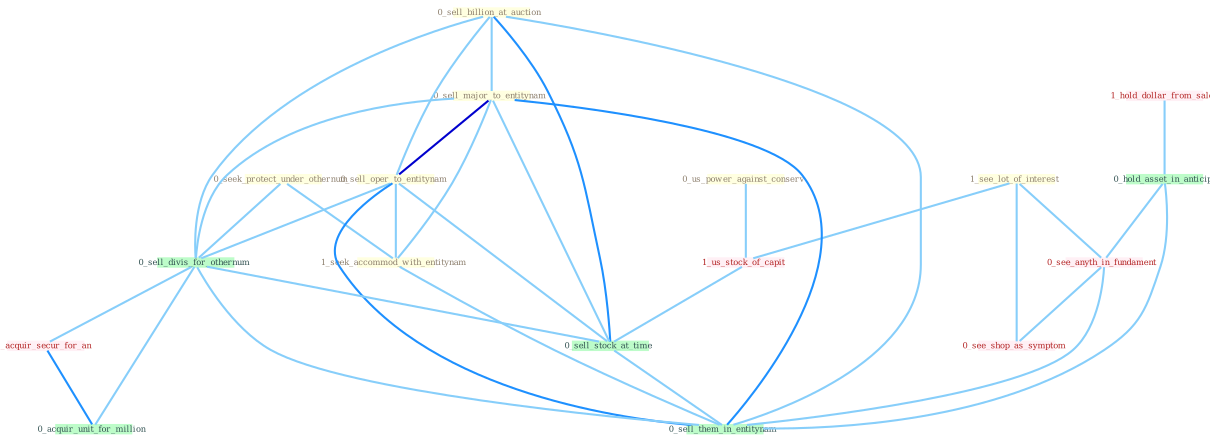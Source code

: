 Graph G{ 
    node
    [shape=polygon,style=filled,width=.5,height=.06,color="#BDFCC9",fixedsize=true,fontsize=4,
    fontcolor="#2f4f4f"];
    {node
    [color="#ffffe0", fontcolor="#8b7d6b"] "0_sell_billion_at_auction " "0_us_power_against_conserv " "1_see_lot_of_interest " "0_seek_protect_under_othernum " "0_sell_major_to_entitynam " "0_sell_oper_to_entitynam " "1_seek_accommod_with_entitynam "}
{node [color="#fff0f5", fontcolor="#b22222"] "1_acquir_secur_for_an " "1_us_stock_of_capit " "1_hold_dollar_from_sale " "0_see_anyth_in_fundament " "0_see_shop_as_symptom "}
edge [color="#B0E2FF"];

	"0_sell_billion_at_auction " -- "0_sell_major_to_entitynam " [w="1", color="#87cefa" ];
	"0_sell_billion_at_auction " -- "0_sell_oper_to_entitynam " [w="1", color="#87cefa" ];
	"0_sell_billion_at_auction " -- "0_sell_divis_for_othernum " [w="1", color="#87cefa" ];
	"0_sell_billion_at_auction " -- "0_sell_stock_at_time " [w="2", color="#1e90ff" , len=0.8];
	"0_sell_billion_at_auction " -- "0_sell_them_in_entitynam " [w="1", color="#87cefa" ];
	"0_us_power_against_conserv " -- "1_us_stock_of_capit " [w="1", color="#87cefa" ];
	"1_see_lot_of_interest " -- "1_us_stock_of_capit " [w="1", color="#87cefa" ];
	"1_see_lot_of_interest " -- "0_see_anyth_in_fundament " [w="1", color="#87cefa" ];
	"1_see_lot_of_interest " -- "0_see_shop_as_symptom " [w="1", color="#87cefa" ];
	"0_seek_protect_under_othernum " -- "1_seek_accommod_with_entitynam " [w="1", color="#87cefa" ];
	"0_seek_protect_under_othernum " -- "0_sell_divis_for_othernum " [w="1", color="#87cefa" ];
	"0_sell_major_to_entitynam " -- "0_sell_oper_to_entitynam " [w="3", color="#0000cd" , len=0.6];
	"0_sell_major_to_entitynam " -- "1_seek_accommod_with_entitynam " [w="1", color="#87cefa" ];
	"0_sell_major_to_entitynam " -- "0_sell_divis_for_othernum " [w="1", color="#87cefa" ];
	"0_sell_major_to_entitynam " -- "0_sell_stock_at_time " [w="1", color="#87cefa" ];
	"0_sell_major_to_entitynam " -- "0_sell_them_in_entitynam " [w="2", color="#1e90ff" , len=0.8];
	"0_sell_oper_to_entitynam " -- "1_seek_accommod_with_entitynam " [w="1", color="#87cefa" ];
	"0_sell_oper_to_entitynam " -- "0_sell_divis_for_othernum " [w="1", color="#87cefa" ];
	"0_sell_oper_to_entitynam " -- "0_sell_stock_at_time " [w="1", color="#87cefa" ];
	"0_sell_oper_to_entitynam " -- "0_sell_them_in_entitynam " [w="2", color="#1e90ff" , len=0.8];
	"1_seek_accommod_with_entitynam " -- "0_sell_them_in_entitynam " [w="1", color="#87cefa" ];
	"0_sell_divis_for_othernum " -- "1_acquir_secur_for_an " [w="1", color="#87cefa" ];
	"0_sell_divis_for_othernum " -- "0_sell_stock_at_time " [w="1", color="#87cefa" ];
	"0_sell_divis_for_othernum " -- "0_acquir_unit_for_million " [w="1", color="#87cefa" ];
	"0_sell_divis_for_othernum " -- "0_sell_them_in_entitynam " [w="1", color="#87cefa" ];
	"1_acquir_secur_for_an " -- "0_acquir_unit_for_million " [w="2", color="#1e90ff" , len=0.8];
	"1_us_stock_of_capit " -- "0_sell_stock_at_time " [w="1", color="#87cefa" ];
	"1_hold_dollar_from_sale " -- "0_hold_asset_in_anticip " [w="1", color="#87cefa" ];
	"0_hold_asset_in_anticip " -- "0_see_anyth_in_fundament " [w="1", color="#87cefa" ];
	"0_hold_asset_in_anticip " -- "0_sell_them_in_entitynam " [w="1", color="#87cefa" ];
	"0_sell_stock_at_time " -- "0_sell_them_in_entitynam " [w="1", color="#87cefa" ];
	"0_see_anyth_in_fundament " -- "0_see_shop_as_symptom " [w="1", color="#87cefa" ];
	"0_see_anyth_in_fundament " -- "0_sell_them_in_entitynam " [w="1", color="#87cefa" ];
}